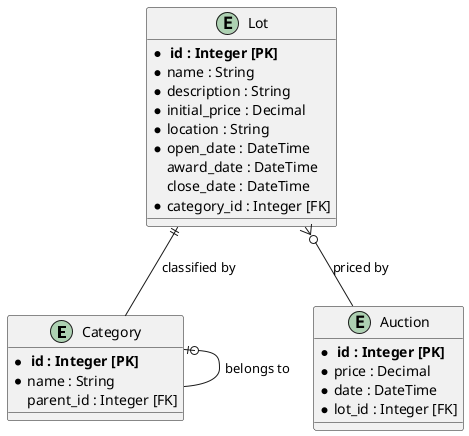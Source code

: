  @startuml

entity Category {
    * ** id : Integer [PK] **
    * name : String
    parent_id : Integer [FK]
}
Category |o-- Category : belongs to

entity Lot {
    * ** id : Integer [PK] **
    * name : String
    * description : String
    * initial_price : Decimal
    * location : String
    * open_date : DateTime
    award_date : DateTime
    close_date : DateTime
    * category_id : Integer [FK]
}
Lot ||-- Category : classified by

entity Auction {
    * ** id : Integer [PK] **
    * price : Decimal
    * date : DateTime
    * lot_id : Integer [FK]
}
Lot }o-- Auction : priced by

@enduml